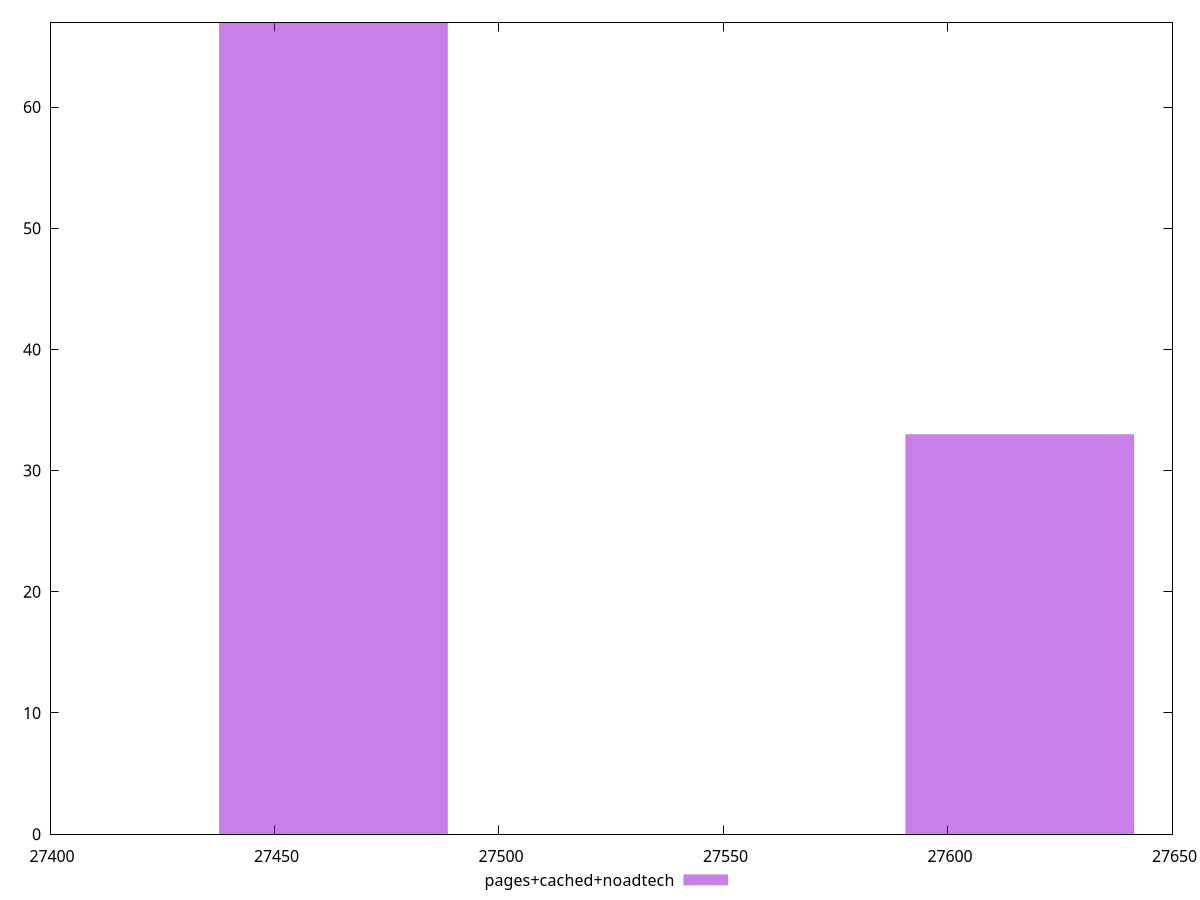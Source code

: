 $_pagesCachedNoadtech <<EOF
27615.989738451983 33
27463.133706689336 67
EOF
set key outside below
set terminal pngcairo
set output "report_00006_2020-11-02T20-21-41.718Z/uses-webp-images/pages+cached+noadtech//raw_hist.png"
set yrange [0:67]
set boxwidth 50.952010587549786
set style fill transparent solid 0.5 noborder
plot $_pagesCachedNoadtech title "pages+cached+noadtech" with boxes ,